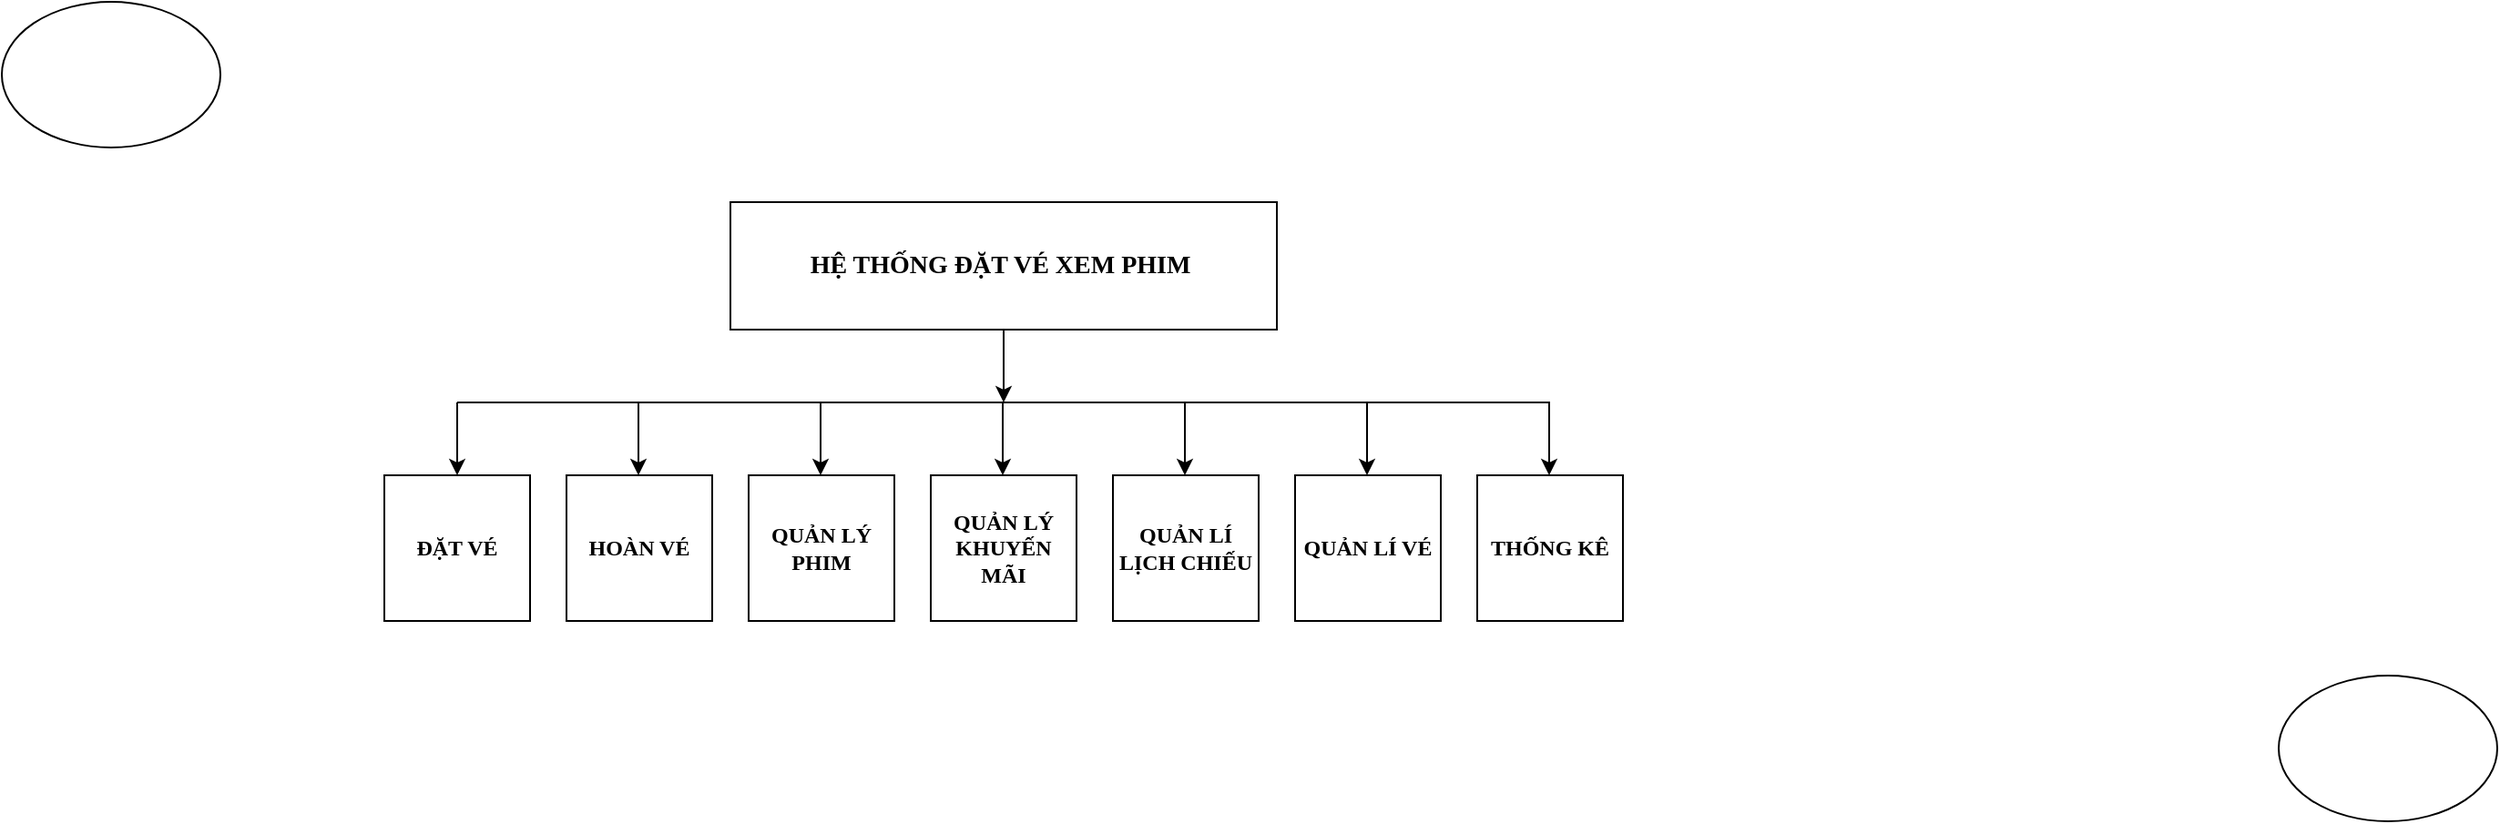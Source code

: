 <mxfile version="24.7.16">
  <diagram name="Trang-1" id="3ELh3G94ajMNp10iU0QA">
    <mxGraphModel dx="2117" dy="1699" grid="1" gridSize="10" guides="1" tooltips="1" connect="1" arrows="1" fold="1" page="1" pageScale="1" pageWidth="827" pageHeight="1169" math="0" shadow="0">
      <root>
        <mxCell id="0" />
        <mxCell id="1" parent="0" />
        <mxCell id="BPov72TMTtfUlPfNIeXi-23" style="edgeStyle=orthogonalEdgeStyle;rounded=0;orthogonalLoop=1;jettySize=auto;html=1;" edge="1" parent="1" source="BPov72TMTtfUlPfNIeXi-24">
          <mxGeometry relative="1" as="geometry">
            <mxPoint x="380" y="190" as="targetPoint" />
            <Array as="points">
              <mxPoint x="380" y="180" />
              <mxPoint x="380" y="180" />
            </Array>
          </mxGeometry>
        </mxCell>
        <mxCell id="BPov72TMTtfUlPfNIeXi-24" value="&lt;b&gt;&lt;font face=&quot;Times New Roman&quot; style=&quot;font-size: 14px;&quot;&gt;HỆ THỐNG ĐẶT VÉ XEM PHIM&amp;nbsp;&lt;/font&gt;&lt;/b&gt;" style="rounded=0;whiteSpace=wrap;html=1;" vertex="1" parent="1">
          <mxGeometry x="230" y="80" width="300" height="70" as="geometry" />
        </mxCell>
        <mxCell id="BPov72TMTtfUlPfNIeXi-25" value="&lt;font face=&quot;Times New Roman&quot;&gt;&lt;b&gt;ĐẶT VÉ&lt;/b&gt;&lt;/font&gt;" style="whiteSpace=wrap;html=1;aspect=fixed;" vertex="1" parent="1">
          <mxGeometry x="40" y="230" width="80" height="80" as="geometry" />
        </mxCell>
        <mxCell id="BPov72TMTtfUlPfNIeXi-26" value="&lt;font face=&quot;Times New Roman&quot;&gt;&lt;b&gt;QUẢN LÝ PHIM&lt;/b&gt;&lt;/font&gt;" style="whiteSpace=wrap;html=1;aspect=fixed;" vertex="1" parent="1">
          <mxGeometry x="240" y="230" width="80" height="80" as="geometry" />
        </mxCell>
        <mxCell id="BPov72TMTtfUlPfNIeXi-27" value="&lt;b&gt;&lt;font face=&quot;Times New Roman&quot;&gt;HOÀN VÉ&lt;/font&gt;&lt;/b&gt;" style="whiteSpace=wrap;html=1;aspect=fixed;" vertex="1" parent="1">
          <mxGeometry x="140" y="230" width="80" height="80" as="geometry" />
        </mxCell>
        <mxCell id="BPov72TMTtfUlPfNIeXi-29" value="&lt;b&gt;&lt;font face=&quot;Times New Roman&quot;&gt;QUẢN LÍ VÉ&lt;/font&gt;&lt;/b&gt;" style="whiteSpace=wrap;html=1;aspect=fixed;" vertex="1" parent="1">
          <mxGeometry x="540" y="230" width="80" height="80" as="geometry" />
        </mxCell>
        <mxCell id="BPov72TMTtfUlPfNIeXi-30" value="&lt;font face=&quot;Times New Roman&quot;&gt;&lt;b&gt;QUẢN LÍ LỊCH CHIẾU&lt;/b&gt;&lt;/font&gt;" style="whiteSpace=wrap;html=1;aspect=fixed;" vertex="1" parent="1">
          <mxGeometry x="440" y="230" width="80" height="80" as="geometry" />
        </mxCell>
        <mxCell id="BPov72TMTtfUlPfNIeXi-31" value="&lt;font face=&quot;Times New Roman&quot;&gt;&lt;b&gt;QUẢN LÝ KHUYẾN MÃI&lt;/b&gt;&lt;/font&gt;" style="whiteSpace=wrap;html=1;aspect=fixed;" vertex="1" parent="1">
          <mxGeometry x="340" y="230" width="80" height="80" as="geometry" />
        </mxCell>
        <mxCell id="BPov72TMTtfUlPfNIeXi-32" value="&lt;font face=&quot;Times New Roman&quot;&gt;&lt;b&gt;THỐNG KÊ&lt;/b&gt;&lt;/font&gt;" style="whiteSpace=wrap;html=1;aspect=fixed;" vertex="1" parent="1">
          <mxGeometry x="640" y="230" width="80" height="80" as="geometry" />
        </mxCell>
        <mxCell id="BPov72TMTtfUlPfNIeXi-33" value="" style="endArrow=none;html=1;rounded=0;" edge="1" parent="1">
          <mxGeometry width="50" height="50" relative="1" as="geometry">
            <mxPoint x="80" y="190" as="sourcePoint" />
            <mxPoint x="680" y="190" as="targetPoint" />
          </mxGeometry>
        </mxCell>
        <mxCell id="BPov72TMTtfUlPfNIeXi-34" value="" style="edgeStyle=none;orthogonalLoop=1;jettySize=auto;html=1;rounded=0;entryX=0.5;entryY=0;entryDx=0;entryDy=0;" edge="1" parent="1" target="BPov72TMTtfUlPfNIeXi-25">
          <mxGeometry width="100" relative="1" as="geometry">
            <mxPoint x="80" y="190" as="sourcePoint" />
            <mxPoint x="120" y="190" as="targetPoint" />
            <Array as="points" />
          </mxGeometry>
        </mxCell>
        <mxCell id="BPov72TMTtfUlPfNIeXi-35" value="" style="edgeStyle=none;orthogonalLoop=1;jettySize=auto;html=1;rounded=0;entryX=0.5;entryY=0;entryDx=0;entryDy=0;" edge="1" parent="1">
          <mxGeometry width="100" relative="1" as="geometry">
            <mxPoint x="179.5" y="190" as="sourcePoint" />
            <mxPoint x="179.5" y="230" as="targetPoint" />
            <Array as="points">
              <mxPoint x="179.5" y="210" />
            </Array>
          </mxGeometry>
        </mxCell>
        <mxCell id="BPov72TMTtfUlPfNIeXi-36" value="" style="edgeStyle=none;orthogonalLoop=1;jettySize=auto;html=1;rounded=0;entryX=0.5;entryY=0;entryDx=0;entryDy=0;" edge="1" parent="1">
          <mxGeometry width="100" relative="1" as="geometry">
            <mxPoint x="279.5" y="190" as="sourcePoint" />
            <mxPoint x="279.5" y="230" as="targetPoint" />
            <Array as="points" />
          </mxGeometry>
        </mxCell>
        <mxCell id="BPov72TMTtfUlPfNIeXi-38" value="" style="edgeStyle=none;orthogonalLoop=1;jettySize=auto;html=1;rounded=0;entryX=0.5;entryY=0;entryDx=0;entryDy=0;" edge="1" parent="1">
          <mxGeometry width="100" relative="1" as="geometry">
            <mxPoint x="679.5" y="190" as="sourcePoint" />
            <mxPoint x="679.5" y="230" as="targetPoint" />
            <Array as="points" />
          </mxGeometry>
        </mxCell>
        <mxCell id="BPov72TMTtfUlPfNIeXi-39" value="" style="edgeStyle=none;orthogonalLoop=1;jettySize=auto;html=1;rounded=0;entryX=0.5;entryY=0;entryDx=0;entryDy=0;" edge="1" parent="1">
          <mxGeometry width="100" relative="1" as="geometry">
            <mxPoint x="579.5" y="190" as="sourcePoint" />
            <mxPoint x="579.5" y="230" as="targetPoint" />
            <Array as="points" />
          </mxGeometry>
        </mxCell>
        <mxCell id="BPov72TMTtfUlPfNIeXi-40" value="" style="edgeStyle=none;orthogonalLoop=1;jettySize=auto;html=1;rounded=0;entryX=0.5;entryY=0;entryDx=0;entryDy=0;" edge="1" parent="1">
          <mxGeometry width="100" relative="1" as="geometry">
            <mxPoint x="479.5" y="190" as="sourcePoint" />
            <mxPoint x="479.5" y="230" as="targetPoint" />
            <Array as="points" />
          </mxGeometry>
        </mxCell>
        <mxCell id="BPov72TMTtfUlPfNIeXi-41" value="" style="edgeStyle=none;orthogonalLoop=1;jettySize=auto;html=1;rounded=0;entryX=0.5;entryY=0;entryDx=0;entryDy=0;" edge="1" parent="1">
          <mxGeometry width="100" relative="1" as="geometry">
            <mxPoint x="379.5" y="190" as="sourcePoint" />
            <mxPoint x="379.5" y="230" as="targetPoint" />
            <Array as="points" />
          </mxGeometry>
        </mxCell>
        <mxCell id="BPov72TMTtfUlPfNIeXi-43" value="" style="ellipse;whiteSpace=wrap;html=1;" vertex="1" parent="1">
          <mxGeometry x="1080" y="340" width="120" height="80" as="geometry" />
        </mxCell>
        <mxCell id="BPov72TMTtfUlPfNIeXi-44" value="" style="ellipse;whiteSpace=wrap;html=1;" vertex="1" parent="1">
          <mxGeometry x="-170" y="-30" width="120" height="80" as="geometry" />
        </mxCell>
      </root>
    </mxGraphModel>
  </diagram>
</mxfile>
